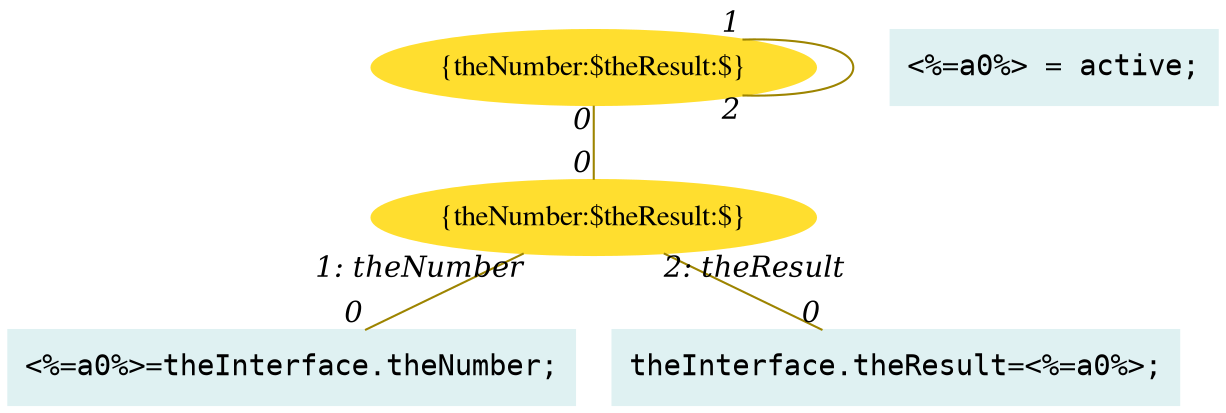 digraph g{node_6444 [shape="box", style="filled", color="#dff1f2", fontname="Courier", label="<%=a0%>=theInterface.theNumber;
" ]
node_6446 [shape="box", style="filled", color="#dff1f2", fontname="Courier", label="theInterface.theResult=<%=a0%>;
" ]
node_6448 [shape="ellipse", style="filled", color="#ffde2f", fontname="Times", label="{theNumber:$theResult:$}" ]
node_6464 [shape="ellipse", style="filled", color="#ffde2f", fontname="Times", label="{theNumber:$theResult:$}" ]
node_6469 [shape="box", style="filled", color="#dff1f2", fontname="Courier", label="<%=a0%> = active;
" ]
node_6448 -> node_6444 [dir=none, arrowHead=none, fontname="Times-Italic", arrowsize=1, color="#9d8400", label="",  headlabel="0", taillabel="1: theNumber" ]
node_6448 -> node_6446 [dir=none, arrowHead=none, fontname="Times-Italic", arrowsize=1, color="#9d8400", label="",  headlabel="0", taillabel="2: theResult" ]
node_6464 -> node_6448 [dir=none, arrowHead=none, fontname="Times-Italic", arrowsize=1, color="#9d8400", label="",  headlabel="0", taillabel="0" ]
node_6464 -> node_6464 [dir=none, arrowHead=none, fontname="Times-Italic", arrowsize=1, color="#9d8400", label="",  headlabel="2", taillabel="1" ]
}
